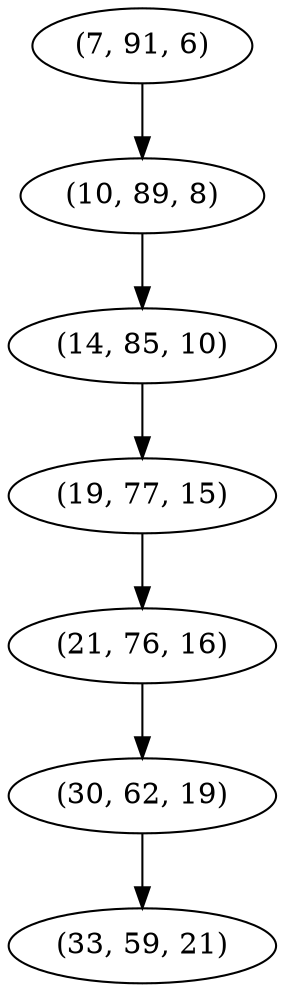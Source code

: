 digraph tree {
    "(7, 91, 6)";
    "(10, 89, 8)";
    "(14, 85, 10)";
    "(19, 77, 15)";
    "(21, 76, 16)";
    "(30, 62, 19)";
    "(33, 59, 21)";
    "(7, 91, 6)" -> "(10, 89, 8)";
    "(10, 89, 8)" -> "(14, 85, 10)";
    "(14, 85, 10)" -> "(19, 77, 15)";
    "(19, 77, 15)" -> "(21, 76, 16)";
    "(21, 76, 16)" -> "(30, 62, 19)";
    "(30, 62, 19)" -> "(33, 59, 21)";
}
